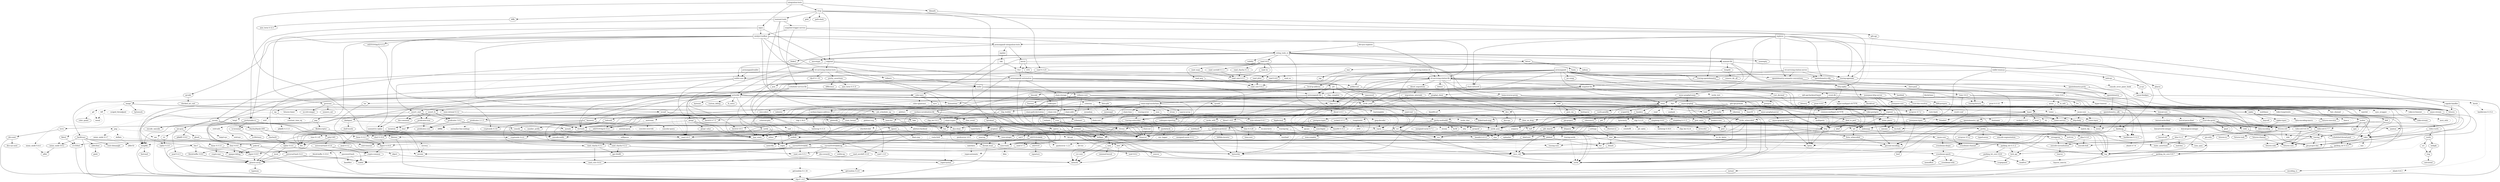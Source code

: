 digraph {
    0 [ label = "catalyst-toolbox" shape = box]
    1 [ label = "chain-addr" shape = box]
    2 [ label = "chain-core" shape = box]
    3 [ label = "chain-ser" shape = box]
    4 [ label = "chain-crypto" shape = box]
    5 [ label = "typed-bytes" shape = box]
    6 [ label = "chain-impl-mockchain" shape = box]
    7 [ label = "cardano-legacy-address" shape = box]
    8 [ label = "chain-time" shape = box]
    9 [ label = "chain-vote" shape = box]
    10 [ label = "imhamt" shape = box]
    11 [ label = "sparse-array" shape = box]
    12 [ label = "chain-storage" shape = box]
    13 [ label = "jcli" shape = box]
    14 [ label = "jormungandr-lib" shape = box]
    15 [ label = "jormungandr-automation" shape = box]
    16 [ label = "jortestkit" shape = box]
    17 [ label = "jormungandr-integration-tests" shape = box]
    18 [ label = "hersir" shape = box]
    19 [ label = "thor" shape = box]
    20 [ label = "loki" shape = box]
    21 [ label = "mjolnir" shape = box]
    22 [ label = "snapshot-lib" shape = box]
    23 [ label = "symmetric-cipher" shape = box]
    24 [ label = "vit-servicing-station-lib" shape = box]
    25 [ label = "event-db" shape = box]
    26 [ label = "vit-servicing-station-tests" shape = box]
    27 [ label = "wallet" shape = box]
    28 [ label = "chain-path-derivation" shape = box]
    29 [ label = "hdkeygen" shape = box]
    30 [ label = "chain-network" shape = box]
    31 [ label = "jormungandrwallet" shape = box]
    32 [ label = "wallet-core" shape = box]
    33 [ label = "wallet-wasm-js" shape = box]
    34 [ label = "jormungandr" shape = box]
    35 [ label = "explorer" shape = box]
    36 [ label = "settings" shape = box]
    37 [ label = "blockchain" shape = box]
    38 [ label = "vit-servicing-station-cli" shape = box]
    39 [ label = "vit-servicing-station-server" shape = box]
    40 [ label = "iapyx" shape = box]
    41 [ label = "valgrind" shape = box]
    42 [ label = "vitup" shape = box]
    43 [ label = "mainnet-lib" shape = box]
    44 [ label = "mainnet-tools" shape = box]
    45 [ label = "scheduler-service-lib" shape = box]
    46 [ label = "signals-handler" shape = box]
    47 [ label = "snapshot-trigger-service" shape = box]
    48 [ label = "voting_tools_rs" shape = box]
    49 [ label = "integration-tests" shape = box]
    50 [ label = "db-sync-explorer" shape = box]
    51 [ label = "assert_fs" ]
    52 [ label = "bech32 0.8.1" ]
    53 [ label = "clap 4.2.1" ]
    54 [ label = "color-eyre" ]
    55 [ label = "csv" ]
    56 [ label = "fraction" ]
    57 [ label = "futures" ]
    58 [ label = "gag" ]
    59 [ label = "governor" ]
    60 [ label = "graphql_client" ]
    61 [ label = "hex" ]
    62 [ label = "image" ]
    63 [ label = "itertools" ]
    64 [ label = "once_cell" ]
    65 [ label = "qrcode" ]
    66 [ label = "quircs" ]
    67 [ label = "rand 0.8.5" ]
    68 [ label = "rand_chacha 0.3.1" ]
    69 [ label = "rayon" ]
    70 [ label = "regex" ]
    71 [ label = "reqwest" ]
    72 [ label = "rust_decimal" ]
    73 [ label = "serde" ]
    74 [ label = "serde_json" ]
    75 [ label = "serde_yaml" ]
    76 [ label = "sscanf" ]
    77 [ label = "thiserror" ]
    78 [ label = "time 0.3.20" ]
    79 [ label = "tokio" ]
    80 [ label = "tracing" ]
    81 [ label = "tracing-subscriber" ]
    82 [ label = "url" ]
    83 [ label = "cryptoxide 0.4.4" ]
    84 [ label = "proptest" ]
    85 [ label = "quickcheck" ]
    86 [ label = "curve25519-dalek-ng" ]
    87 [ label = "ed25519-bip32 0.4.1" ]
    88 [ label = "ed25519-dalek" ]
    89 [ label = "generic-array" ]
    90 [ label = "rand_core 0.6.4" ]
    91 [ label = "sha2 0.10.6" ]
    92 [ label = "lazy_static" ]
    93 [ label = "strum" ]
    94 [ label = "cbor_event" ]
    95 [ label = "const_format" ]
    96 [ label = "criterion" style = dashed]
    97 [ label = "data-pile" ]
    98 [ label = "sled" ]
    99 [ label = "tempfile" ]
    100 [ label = "base64 0.13.1" ]
    101 [ label = "bincode" ]
    102 [ label = "bytes" ]
    103 [ label = "clap_complete" ]
    104 [ label = "gtmpl" ]
    105 [ label = "rpassword" ]
    106 [ label = "http" ]
    107 [ label = "humantime" ]
    108 [ label = "parity-multiaddr" ]
    109 [ label = "serde_with" ]
    110 [ label = "assert_cmd" ]
    111 [ label = "bytesize" ]
    112 [ label = "custom_debug" ]
    113 [ label = "flate2" ]
    114 [ label = "fs_extra" ]
    115 [ label = "json" ]
    116 [ label = "keynesis" ]
    117 [ label = "log" ]
    118 [ label = "netstat2" ]
    119 [ label = "os_info" ]
    120 [ label = "poldercast" ]
    121 [ label = "predicates 2.1.5" ]
    122 [ label = "prost 0.9.0" ]
    123 [ label = "semver" ]
    124 [ label = "sysinfo" ]
    125 [ label = "tar" ]
    126 [ label = "tokio-stream" ]
    127 [ label = "tonic 0.6.2" ]
    128 [ label = "warp" ]
    129 [ label = "zip" ]
    130 [ label = "console" ]
    131 [ label = "dialoguer" ]
    132 [ label = "indicatif" ]
    133 [ label = "sha-1" ]
    134 [ label = "sha2 0.9.9" ]
    135 [ label = "bech32 0.7.3" ]
    136 [ label = "yaml-rust" ]
    137 [ label = "ctrlc" ]
    138 [ label = "slave-pool" ]
    139 [ label = "cocoon" ]
    140 [ label = "dirs" ]
    141 [ label = "serde_test" style = dashed]
    142 [ label = "zeroize" ]
    143 [ label = "diesel 1.4.8" ]
    144 [ label = "diesel_migrations" ]
    145 [ label = "dotenv" ]
    146 [ label = "http-zipkin" ]
    147 [ label = "notify" ]
    148 [ label = "r2d2" ]
    149 [ label = "simplelog 0.8.0" ]
    150 [ label = "tracing-futures" ]
    151 [ label = "bb8" ]
    152 [ label = "bb8-postgres" ]
    153 [ label = "dotenvy" ]
    154 [ label = "tokio-postgres" ]
    155 [ label = "cfg-if 0.1.10" ]
    156 [ label = "chrono" ]
    157 [ label = "dyn-clone" ]
    158 [ label = "fake" ]
    159 [ label = "hyper" ]
    160 [ label = "postgres" ]
    161 [ label = "pretty_assertions" ]
    162 [ label = "rand 0.7.3" ]
    163 [ label = "rand_core 0.5.1" ]
    164 [ label = "refinery" ]
    165 [ label = "hashlink" ]
    166 [ label = "http-body" ]
    167 [ label = "pin-project" ]
    168 [ label = "clear_on_drop" ]
    169 [ label = "console_error_panic_hook" style = dashed]
    170 [ label = "getrandom 0.2.8" ]
    171 [ label = "js-sys" ]
    172 [ label = "wasm-bindgen" ]
    173 [ label = "web-sys" ]
    174 [ label = "arc-swap" ]
    175 [ label = "jsonrpsee-core" ]
    176 [ label = "jsonrpsee-http-server" ]
    177 [ label = "linked-hash-map" ]
    178 [ label = "local-ip-address" ]
    179 [ label = "lru" ]
    180 [ label = "opentelemetry" ]
    181 [ label = "opentelemetry-otlp" ]
    182 [ label = "opentelemetry-semantic-conventions" ]
    183 [ label = "tokio-util 0.6.10" ]
    184 [ label = "tracing-appender" ]
    185 [ label = "tracing-opentelemetry" ]
    186 [ label = "trust-dns-resolver" ]
    187 [ label = "anyhow" ]
    188 [ label = "async-graphql" ]
    189 [ label = "async-graphql-warp" ]
    190 [ label = "futures-channel" ]
    191 [ label = "futures-util" ]
    192 [ label = "ed25519-bip32 0.3.2" ]
    193 [ label = "prettytable-rs" ]
    194 [ label = "warp-reverse-proxy" ]
    195 [ label = "diffy" ]
    196 [ label = "glob" ]
    197 [ label = "ipfs-api" ]
    198 [ label = "path-slash" ]
    199 [ label = "rustls" ]
    200 [ label = "rustls-pemfile" ]
    201 [ label = "tempdir" ]
    202 [ label = "tokio-rustls" ]
    203 [ label = "uuid 0.8.2" ]
    204 [ label = "walkdir" ]
    205 [ label = "blockfrost" ]
    206 [ label = "cardano-serialization-lib" ]
    207 [ label = "pharos" ]
    208 [ label = "job_scheduler_ng" ]
    209 [ label = "num-traits" ]
    210 [ label = "uuid 1.3.0" ]
    211 [ label = "bigdecimal" ]
    212 [ label = "bitvec" ]
    213 [ label = "blake2" ]
    214 [ label = "bytekind" ]
    215 [ label = "cddl" ]
    216 [ label = "ciborium" ]
    217 [ label = "dashmap" ]
    218 [ label = "diesel 2.0.3" ]
    219 [ label = "microtype" ]
    220 [ label = "nonempty" ]
    221 [ label = "rand 0.6.5" ]
    222 [ label = "rand_core 0.4.2" ]
    223 [ label = "scheduled-thread-pool" ]
    224 [ label = "validity" ]
    225 [ label = "base64 0.21.0" ]
    226 [ label = "cfg-if 1.0.0" ]
    227 [ label = "libmath" ]
    228 [ label = "rand_chacha 0.2.2" ]
    229 [ label = "anstyle" ]
    230 [ label = "doc-comment" ]
    231 [ label = "globwalk" ]
    232 [ label = "predicates 3.0.2" ]
    233 [ label = "predicates-core" ]
    234 [ label = "predicates-tree" ]
    235 [ label = "clap_builder" ]
    236 [ label = "backtrace" ]
    237 [ label = "color-spantrace" style = dashed]
    238 [ label = "eyre" ]
    239 [ label = "indenter" ]
    240 [ label = "owo-colors" ]
    241 [ label = "tracing-error" style = dashed]
    242 [ label = "csv-core" ]
    243 [ label = "itoa" ]
    244 [ label = "ryu" ]
    245 [ label = "num" ]
    246 [ label = "futures-core" ]
    247 [ label = "futures-executor" ]
    248 [ label = "futures-io" ]
    249 [ label = "futures-sink" ]
    250 [ label = "futures-task" ]
    251 [ label = "filedescriptor" ]
    252 [ label = "futures-timer" style = dashed]
    253 [ label = "no-std-compat" ]
    254 [ label = "nonzero_ext" ]
    255 [ label = "parking_lot 0.12.1" ]
    256 [ label = "smallvec" ]
    257 [ label = "bytemuck" ]
    258 [ label = "byteorder" ]
    259 [ label = "color_quant" ]
    260 [ label = "gif" style = dashed]
    261 [ label = "jpeg-decoder" style = dashed]
    262 [ label = "num-iter" ]
    263 [ label = "num-rational 0.3.2" ]
    264 [ label = "png" style = dashed]
    265 [ label = "scoped_threadpool" style = dashed]
    266 [ label = "tiff" style = dashed]
    267 [ label = "either" ]
    268 [ label = "checked_int_cast" ]
    269 [ label = "ppv-lite86" ]
    270 [ label = "rayon-core" ]
    271 [ label = "aho-corasick" ]
    272 [ label = "memchr" ]
    273 [ label = "regex-syntax" ]
    274 [ label = "mime_guess" ]
    275 [ label = "serde_urlencoded" ]
    276 [ label = "tower-service" ]
    277 [ label = "arrayvec 0.7.2" ]
    278 [ label = "borsh" style = dashed]
    279 [ label = "bytecheck" style = dashed]
    280 [ label = "rkyv" style = dashed]
    281 [ label = "indexmap" ]
    282 [ label = "time-core" ]
    283 [ label = "mio" style = dashed]
    284 [ label = "num_cpus" ]
    285 [ label = "pin-project-lite" ]
    286 [ label = "tracing-core" ]
    287 [ label = "matchers" style = dashed]
    288 [ label = "nu-ansi-term" style = dashed]
    289 [ label = "sharded-slab" style = dashed]
    290 [ label = "thread_local" ]
    291 [ label = "tracing-log" style = dashed]
    292 [ label = "tracing-serde" style = dashed]
    293 [ label = "form_urlencoded" ]
    294 [ label = "idna 0.3.0" ]
    295 [ label = "percent-encoding" ]
    296 [ label = "bit-set" style = dashed]
    297 [ label = "bitflags" ]
    298 [ label = "quick-error 2.0.1" style = dashed]
    299 [ label = "rand_xorshift 0.3.0" ]
    300 [ label = "rusty-fork" style = dashed]
    301 [ label = "unarray" ]
    302 [ label = "env_logger" style = dashed]
    303 [ label = "digest 0.9.0" ]
    304 [ label = "subtle-ng" ]
    305 [ label = "curve25519-dalek" ]
    306 [ label = "ed25519" ]
    307 [ label = "typenum" ]
    308 [ label = "digest 0.10.6" ]
    309 [ label = "atty" style = dashed]
    310 [ label = "cast" style = dashed]
    311 [ label = "clap 2.34.0" style = dashed]
    312 [ label = "criterion-plot" style = dashed]
    313 [ label = "oorandom" style = dashed]
    314 [ label = "plotters" style = dashed]
    315 [ label = "serde_cbor" style = dashed]
    316 [ label = "tinytemplate" style = dashed]
    317 [ label = "memmap2" ]
    318 [ label = "crc32fast" ]
    319 [ label = "crossbeam-epoch" ]
    320 [ label = "crossbeam-utils" ]
    321 [ label = "fxhash" ]
    322 [ label = "libc" ]
    323 [ label = "parking_lot 0.11.2" ]
    324 [ label = "fastrand" ]
    325 [ label = "gtmpl_value" ]
    326 [ label = "fnv" ]
    327 [ label = "arrayref" ]
    328 [ label = "bs58" ]
    329 [ label = "data-encoding" ]
    330 [ label = "multihash" ]
    331 [ label = "static_assertions" ]
    332 [ label = "unsigned-varint 0.7.1" ]
    333 [ label = "bstr" ]
    334 [ label = "wait-timeout" ]
    335 [ label = "miniz_oxide 0.6.2" ]
    336 [ label = "cryptoxide 0.3.6" ]
    337 [ label = "difflib" style = dashed]
    338 [ label = "float-cmp" style = dashed]
    339 [ label = "normalize-line-endings" style = dashed]
    340 [ label = "filetime" ]
    341 [ label = "tokio-util 0.7.7" ]
    342 [ label = "async-stream" ]
    343 [ label = "h2" style = dashed]
    344 [ label = "hyper-timeout" style = dashed]
    345 [ label = "tower" style = dashed]
    346 [ label = "tower-layer" ]
    347 [ label = "headers" ]
    348 [ label = "mime" ]
    349 [ label = "multiparty" style = dashed]
    350 [ label = "scoped-tls" ]
    351 [ label = "tokio-tungstenite" style = dashed]
    352 [ label = "aes" style = dashed]
    353 [ label = "bzip2" style = dashed]
    354 [ label = "constant_time_eq" style = dashed]
    355 [ label = "hmac 0.12.1" ]
    356 [ label = "pbkdf2 0.11.0" style = dashed]
    357 [ label = "sha1" ]
    358 [ label = "zstd" style = dashed]
    359 [ label = "unicode-width" ]
    360 [ label = "shell-words" ]
    361 [ label = "number_prefix" ]
    362 [ label = "block-buffer 0.9.0" ]
    363 [ label = "opaque-debug" ]
    364 [ label = "crossbeam-channel" ]
    365 [ label = "aes-gcm" ]
    366 [ label = "chacha20poly1305" ]
    367 [ label = "hmac 0.11.0" ]
    368 [ label = "pbkdf2 0.9.0" ]
    369 [ label = "dirs-sys" ]
    370 [ label = "pq-sys" style = dashed]
    371 [ label = "migrations_internals" ]
    372 [ label = "zipkin" ]
    373 [ label = "termcolor" ]
    374 [ label = "fallible-iterator" ]
    375 [ label = "phf" ]
    376 [ label = "postgres-protocol" ]
    377 [ label = "postgres-types" ]
    378 [ label = "socket2 0.5.1" ]
    379 [ label = "num-integer" ]
    380 [ label = "time 0.1.45" style = dashed]
    381 [ label = "httparse" ]
    382 [ label = "httpdate" ]
    383 [ label = "socket2 0.4.9" style = dashed]
    384 [ label = "want" ]
    385 [ label = "ansi_term 0.11.0" ]
    386 [ label = "difference" ]
    387 [ label = "getrandom 0.1.16" style = dashed]
    388 [ label = "refinery-core" ]
    389 [ label = "hashbrown 0.12.3" ]
    390 [ label = "beef" ]
    391 [ label = "jsonrpsee-types" ]
    392 [ label = "rustc-hash" style = dashed]
    393 [ label = "globset" ]
    394 [ label = "unicase" ]
    395 [ label = "opentelemetry_api" ]
    396 [ label = "opentelemetry_sdk" ]
    397 [ label = "opentelemetry-proto" ]
    398 [ label = "prost 0.11.8" style = dashed]
    399 [ label = "tonic 0.8.3" style = dashed]
    400 [ label = "slab" style = dashed]
    401 [ label = "lru-cache" ]
    402 [ label = "resolv-conf" style = dashed]
    403 [ label = "trust-dns-proto" ]
    404 [ label = "async-graphql-parser" ]
    405 [ label = "async-graphql-value" ]
    406 [ label = "fast_chemail" style = dashed]
    407 [ label = "multer" ]
    408 [ label = "pin-utils" ]
    409 [ label = "encode_unicode" ]
    410 [ label = "is-terminal" ]
    411 [ label = "term" ]
    412 [ label = "ansi_term 0.12.1" ]
    413 [ label = "ipfs-api-backend-hyper" style = dashed]
    414 [ label = "ring" ]
    415 [ label = "sct" ]
    416 [ label = "webpki" ]
    417 [ label = "rand 0.4.6" ]
    418 [ label = "remove_dir_all" ]
    419 [ label = "same-file" ]
    420 [ label = "toml" ]
    421 [ label = "num-bigint" ]
    422 [ label = "schemars" ]
    423 [ label = "cron" ]
    424 [ label = "libm" style = dashed]
    425 [ label = "funty" ]
    426 [ label = "radium" ]
    427 [ label = "tap" ]
    428 [ label = "wyz" ]
    429 [ label = "abnf_to_pest" ]
    430 [ label = "base16" ]
    431 [ label = "base64-url" style = dashed]
    432 [ label = "clap 3.2.23" style = dashed]
    433 [ label = "codespan-reporting" ]
    434 [ label = "hexf-parse" ]
    435 [ label = "lexical-core" ]
    436 [ label = "pest_meta" ]
    437 [ label = "pest_vm" ]
    438 [ label = "simplelog 0.11.2" ]
    439 [ label = "uriparse" style = dashed]
    440 [ label = "ciborium-io" ]
    441 [ label = "ciborium-ll" ]
    442 [ label = "lock_api" ]
    443 [ label = "parking_lot_core 0.9.7" ]
    444 [ label = "secrecy" style = dashed]
    445 [ label = "rand_chacha 0.1.1" ]
    446 [ label = "rand_hc" ]
    447 [ label = "rand_isaac" ]
    448 [ label = "rand_jitter" ]
    449 [ label = "rand_os" style = dashed]
    450 [ label = "rand_pcg" ]
    451 [ label = "rand_xorshift 0.1.1" ]
    452 [ label = "rand 0.3.23" ]
    453 [ label = "ignore" ]
    454 [ label = "termtree" ]
    455 [ label = "anstream" style = dashed]
    456 [ label = "clap_lex 0.4.1" ]
    457 [ label = "strsim" style = dashed]
    458 [ label = "addr2line" ]
    459 [ label = "object" ]
    460 [ label = "rustc-demangle" ]
    461 [ label = "num-complex" ]
    462 [ label = "num-rational 0.4.1" ]
    463 [ label = "weezl" style = dashed]
    464 [ label = "deflate" style = dashed]
    465 [ label = "miniz_oxide 0.3.7" style = dashed]
    466 [ label = "miniz_oxide 0.4.4" style = dashed]
    467 [ label = "crossbeam-deque" ]
    468 [ label = "hashbrown 0.13.2" style = dashed]
    469 [ label = "ptr_meta" style = dashed]
    470 [ label = "simdutf8" style = dashed]
    471 [ label = "rend" style = dashed]
    472 [ label = "seahash" style = dashed]
    473 [ label = "regex-automata" style = dashed]
    474 [ label = "overload" style = dashed]
    475 [ label = "unicode-bidi" ]
    476 [ label = "unicode-normalization" ]
    477 [ label = "bit-vec" style = dashed]
    478 [ label = "quick-error 1.2.3" style = dashed]
    479 [ label = "subtle" ]
    480 [ label = "signature" ]
    481 [ label = "block-buffer 0.10.4" style = dashed]
    482 [ label = "crypto-common" ]
    483 [ label = "textwrap 0.11.0" style = dashed]
    484 [ label = "plotters-backend" style = dashed]
    485 [ label = "plotters-svg" style = dashed]
    486 [ label = "half" ]
    487 [ label = "memoffset" ]
    488 [ label = "scopeguard" ]
    489 [ label = "instant" ]
    490 [ label = "parking_lot_core 0.8.6" ]
    491 [ label = "unsigned-varint 0.5.1" ]
    492 [ label = "adler" ]
    493 [ label = "tokio-io-timeout" style = dashed]
    494 [ label = "headers-core" ]
    495 [ label = "try-lock" ]
    496 [ label = "tungstenite" style = dashed]
    497 [ label = "cipher 0.3.0" ]
    498 [ label = "bzip2-sys" style = dashed]
    499 [ label = "password-hash" style = dashed]
    500 [ label = "zstd-safe" style = dashed]
    501 [ label = "aead 0.4.3" ]
    502 [ label = "ctr" ]
    503 [ label = "ghash" ]
    504 [ label = "aead 0.5.2" ]
    505 [ label = "chacha20" ]
    506 [ label = "cipher 0.4.4" ]
    507 [ label = "poly1305" ]
    508 [ label = "crypto-mac" ]
    509 [ label = "lazycell" ]
    510 [ label = "zipkin-types" ]
    511 [ label = "phf_shared" ]
    512 [ label = "md-5" ]
    513 [ label = "stringprep" ]
    514 [ label = "siphasher" ]
    515 [ label = "ahash 0.7.6" style = dashed]
    516 [ label = "axum" style = dashed]
    517 [ label = "hostname" style = dashed]
    518 [ label = "idna 0.2.3" ]
    519 [ label = "ipnet" ]
    520 [ label = "tinyvec" ]
    521 [ label = "pest" ]
    522 [ label = "ascii_utils" style = dashed]
    523 [ label = "encoding_rs" ]
    524 [ label = "spin" ]
    525 [ label = "io-lifetimes" ]
    526 [ label = "dirs-next" ]
    527 [ label = "hyper-multipart-rfc7578" style = dashed]
    528 [ label = "ipfs-api-prelude" style = dashed]
    529 [ label = "untrusted" ]
    530 [ label = "nom" ]
    531 [ label = "abnf" ]
    532 [ label = "pretty" ]
    533 [ label = "clap_lex 0.2.4" style = dashed]
    534 [ label = "textwrap 0.16.0" style = dashed]
    535 [ label = "lexical-parse-float" style = dashed]
    536 [ label = "lexical-parse-integer" style = dashed]
    537 [ label = "lexical-util" ]
    538 [ label = "lexical-write-float" style = dashed]
    539 [ label = "lexical-write-integer" style = dashed]
    540 [ label = "rand_core 0.3.1" ]
    541 [ label = "anstyle-parse" style = dashed]
    542 [ label = "concolor-override" style = dashed]
    543 [ label = "concolor-query" style = dashed]
    544 [ label = "utf8parse" style = dashed]
    545 [ label = "gimli" ]
    546 [ label = "adler32" style = dashed]
    547 [ label = "ahash 0.8.3" style = dashed]
    548 [ label = "utf-8" style = dashed]
    549 [ label = "base64ct" style = dashed]
    550 [ label = "zstd-sys" style = dashed]
    551 [ label = "polyval" ]
    552 [ label = "inout" ]
    553 [ label = "universal-hash 0.5.0" ]
    554 [ label = "axum-core" style = dashed]
    555 [ label = "matchit" style = dashed]
    556 [ label = "sync_wrapper" style = dashed]
    557 [ label = "match_cfg" style = dashed]
    558 [ label = "matches" ]
    559 [ label = "tinyvec_macros" style = dashed]
    560 [ label = "ucd-trie" ]
    561 [ label = "dirs-sys-next" ]
    562 [ label = "common-multipart-rfc7578" style = dashed]
    563 [ label = "multibase" style = dashed]
    564 [ label = "minimal-lexical" ]
    565 [ label = "abnf-core" ]
    566 [ label = "arrayvec 0.5.2" ]
    567 [ label = "typed-arena" ]
    568 [ label = "unicode-segmentation" ]
    569 [ label = "os_str_bytes" style = dashed]
    570 [ label = "universal-hash 0.4.1" ]
    571 [ label = "base-x" style = dashed]
    572 [ label = "data-encoding-macro" style = dashed]
    0 -> 54 [ ]
    0 -> 58 [ ]
    0 -> 59 [ ]
    0 -> 17 [ ]
    0 -> 65 [ ]
    0 -> 66 [ ]
    0 -> 76 [ ]
    0 -> 23 [ ]
    0 -> 24 [ ]
    0 -> 27 [ ]
    1 -> 2 [ ]
    1 -> 4 [ ]
    2 -> 3 [ ]
    3 -> 77 [ ]
    4 -> 52 [ ]
    4 -> 86 [ ]
    4 -> 87 [ ]
    4 -> 88 [ ]
    4 -> 61 [ ]
    4 -> 84 [ style = dotted]
    4 -> 85 [ style = dotted]
    4 -> 69 [ ]
    4 -> 91 [ ]
    4 -> 5 [ ]
    6 -> 7 [ ]
    6 -> 1 [ ]
    6 -> 8 [ ]
    6 -> 9 [ ]
    6 -> 10 [ ]
    6 -> 11 [ ]
    6 -> 93 [ ]
    6 -> 80 [ ]
    7 -> 94 [ ]
    7 -> 87 [ ]
    8 -> 2 [ ]
    8 -> 84 [ style = dotted]
    8 -> 85 [ style = dotted]
    9 -> 2 [ ]
    9 -> 4 [ ]
    9 -> 95 [ ]
    10 -> 84 [ style = dotted]
    10 -> 77 [ ]
    12 -> 96 [ style = dotted]
    12 -> 97 [ ]
    12 -> 90 [ style = dotted]
    12 -> 98 [ ]
    12 -> 99 [ style = dotted]
    12 -> 77 [ ]
    13 -> 101 [ ]
    13 -> 103 [ ]
    13 -> 104 [ ]
    13 -> 14 [ ]
    13 -> 71 [ ]
    13 -> 105 [ ]
    13 -> 75 [ ]
    14 -> 6 [ ]
    14 -> 106 [ ]
    14 -> 107 [ ]
    14 -> 108 [ ]
    14 -> 109 [ ]
    15 -> 110 [ ]
    15 -> 12 [ ]
    15 -> 60 [ ]
    15 -> 13 [ ]
    15 -> 16 [ ]
    15 -> 115 [ ]
    15 -> 118 [ ]
    15 -> 120 [ ]
    15 -> 127 [ ]
    15 -> 81 [ ]
    16 -> 51 [ ]
    16 -> 52 [ ]
    16 -> 111 [ ]
    16 -> 55 [ ]
    16 -> 112 [ ]
    16 -> 131 [ ]
    16 -> 114 [ ]
    16 -> 61 [ ]
    16 -> 107 [ ]
    16 -> 132 [ ]
    16 -> 119 [ ]
    16 -> 121 [ ]
    16 -> 71 [ ]
    16 -> 123 [ ]
    16 -> 75 [ ]
    16 -> 133 [ ]
    16 -> 134 [ ]
    16 -> 124 [ ]
    16 -> 125 [ ]
    16 -> 128 [ ]
    16 -> 129 [ ]
    17 -> 135 [ ]
    17 -> 18 [ ]
    17 -> 21 [ ]
    18 -> 137 [ ]
    18 -> 138 [ ]
    18 -> 19 [ ]
    19 -> 139 [ ]
    19 -> 140 [ ]
    19 -> 15 [ ]
    20 -> 19 [ ]
    21 -> 20 [ ]
    22 -> 56 [ ]
    22 -> 60 [ ]
    22 -> 14 [ ]
    22 -> 71 [ ]
    22 -> 72 [ ]
    22 -> 141 [ style = dotted]
    23 -> 83 [ ]
    23 -> 67 [ ]
    23 -> 77 [ ]
    23 -> 142 [ ]
    24 -> 53 [ ]
    24 -> 144 [ ]
    24 -> 145 [ ]
    24 -> 25 [ ]
    24 -> 146 [ ]
    24 -> 63 [ ]
    24 -> 147 [ ]
    24 -> 149 [ ]
    24 -> 22 [ ]
    24 -> 150 [ ]
    24 -> 81 [ ]
    24 -> 128 [ ]
    25 -> 152 [ ]
    25 -> 153 [ ]
    26 -> 110 [ ]
    26 -> 155 [ ]
    26 -> 157 [ ]
    26 -> 158 [ ]
    26 -> 16 [ ]
    26 -> 161 [ ]
    26 -> 164 [ ]
    26 -> 24 [ ]
    27 -> 165 [ ]
    27 -> 29 [ ]
    27 -> 63 [ ]
    27 -> 14 [ ]
    28 -> 77 [ ]
    29 -> 7 [ ]
    29 -> 1 [ ]
    29 -> 28 [ ]
    30 -> 4 [ ]
    30 -> 57 [ ]
    30 -> 77 [ ]
    30 -> 127 [ ]
    31 -> 32 [ ]
    32 -> 135 [ ]
    32 -> 23 [ ]
    32 -> 27 [ ]
    33 -> 168 [ ]
    33 -> 169 [ style = dotted]
    33 -> 32 [ ]
    33 -> 173 [ ]
    34 -> 174 [ ]
    34 -> 30 [ ]
    34 -> 12 [ ]
    34 -> 53 [ ]
    34 -> 146 [ ]
    34 -> 14 [ ]
    34 -> 176 [ ]
    34 -> 178 [ ]
    34 -> 181 [ ]
    34 -> 182 [ ]
    34 -> 120 [ ]
    34 -> 71 [ ]
    34 -> 75 [ ]
    34 -> 184 [ ]
    34 -> 185 [ ]
    34 -> 186 [ ]
    34 -> 128 [ ]
    35 -> 187 [ ]
    35 -> 189 [ ]
    35 -> 30 [ ]
    35 -> 146 [ ]
    35 -> 17 [ ]
    35 -> 181 [ ]
    35 -> 182 [ ]
    35 -> 184 [ ]
    35 -> 185 [ ]
    36 -> 98 [ ]
    36 -> 77 [ ]
    37 -> 6 [ ]
    37 -> 179 [ ]
    38 -> 55 [ ]
    38 -> 24 [ ]
    39 -> 181 [ ]
    39 -> 182 [ ]
    39 -> 184 [ ]
    39 -> 185 [ ]
    39 -> 24 [ ]
    40 -> 0 [ ]
    40 -> 192 [ ]
    40 -> 193 [ ]
    40 -> 41 [ ]
    41 -> 15 [ ]
    41 -> 26 [ ]
    41 -> 32 [ ]
    41 -> 194 [ ]
    42 -> 195 [ ]
    42 -> 196 [ ]
    42 -> 197 [ ]
    42 -> 44 [ ]
    42 -> 198 [ ]
    42 -> 184 [ ]
    42 -> 203 [ ]
    42 -> 41 [ ]
    43 -> 205 [ ]
    43 -> 206 [ ]
    43 -> 207 [ ]
    43 -> 22 [ ]
    43 -> 201 [ ]
    43 -> 19 [ ]
    44 -> 208 [ ]
    44 -> 193 [ ]
    44 -> 47 [ ]
    44 -> 26 [ ]
    45 -> 156 [ ]
    45 -> 53 [ ]
    45 -> 57 [ ]
    45 -> 16 [ ]
    45 -> 210 [ ]
    46 -> 57 [ ]
    46 -> 79 [ ]
    47 -> 0 [ ]
    47 -> 45 [ ]
    47 -> 46 [ ]
    47 -> 48 [ ]
    48 -> 212 [ ]
    48 -> 213 [ ]
    48 -> 214 [ ]
    48 -> 215 [ ]
    48 -> 54 [ ]
    48 -> 217 [ ]
    48 -> 218 [ ]
    48 -> 43 [ ]
    48 -> 219 [ ]
    48 -> 220 [ ]
    48 -> 221 [ ]
    48 -> 224 [ ]
    49 -> 40 [ ]
    49 -> 227 [ ]
    49 -> 228 [ ]
    49 -> 42 [ ]
    50 -> 24 [ ]
    50 -> 48 [ ]
    51 -> 230 [ ]
    51 -> 231 [ ]
    51 -> 232 [ ]
    51 -> 234 [ ]
    51 -> 99 [ ]
    53 -> 235 [ ]
    53 -> 64 [ style = dotted]
    54 -> 236 [ ]
    54 -> 237 [ style = dotted]
    54 -> 238 [ ]
    55 -> 242 [ ]
    55 -> 243 [ ]
    55 -> 244 [ ]
    55 -> 73 [ ]
    56 -> 92 [ style = dotted]
    56 -> 245 [ ]
    57 -> 247 [ style = dotted]
    58 -> 251 [ ]
    58 -> 99 [ ]
    59 -> 57 [ style = dotted]
    59 -> 252 [ style = dotted]
    59 -> 253 [ ]
    59 -> 254 [ ]
    59 -> 255 [ ]
    59 -> 67 [ style = dotted]
    60 -> 74 [ ]
    62 -> 257 [ ]
    62 -> 260 [ style = dotted]
    62 -> 262 [ ]
    62 -> 263 [ ]
    62 -> 264 [ style = dotted]
    62 -> 265 [ style = dotted]
    62 -> 266 [ style = dotted]
    63 -> 267 [ ]
    65 -> 268 [ ]
    65 -> 62 [ style = dotted]
    66 -> 209 [ ]
    66 -> 77 [ ]
    67 -> 68 [ style = dotted]
    68 -> 269 [ ]
    68 -> 90 [ ]
    69 -> 267 [ ]
    69 -> 270 [ ]
    70 -> 271 [ style = dotted]
    70 -> 273 [ ]
    71 -> 225 [ ]
    71 -> 191 [ ]
    71 -> 106 [ ]
    71 -> 274 [ style = dotted]
    71 -> 74 [ style = dotted]
    71 -> 275 [ ]
    71 -> 276 [ ]
    71 -> 82 [ ]
    72 -> 277 [ ]
    72 -> 278 [ style = dotted]
    72 -> 209 [ ]
    72 -> 160 [ style = dotted]
    72 -> 280 [ style = dotted]
    74 -> 243 [ ]
    74 -> 244 [ ]
    74 -> 73 [ ]
    75 -> 281 [ ]
    75 -> 244 [ ]
    75 -> 136 [ ]
    76 -> 95 [ ]
    76 -> 92 [ ]
    76 -> 70 [ ]
    78 -> 243 [ style = dotted]
    78 -> 73 [ style = dotted]
    78 -> 282 [ ]
    79 -> 102 [ style = dotted]
    79 -> 283 [ style = dotted]
    79 -> 284 [ style = dotted]
    79 -> 255 [ style = dotted]
    79 -> 285 [ ]
    80 -> 117 [ style = dotted]
    80 -> 285 [ ]
    80 -> 286 [ ]
    81 -> 287 [ style = dotted]
    81 -> 288 [ style = dotted]
    81 -> 70 [ style = dotted]
    81 -> 74 [ style = dotted]
    81 -> 289 [ style = dotted]
    81 -> 256 [ style = dotted]
    81 -> 290 [ style = dotted]
    81 -> 78 [ style = dotted]
    81 -> 80 [ style = dotted]
    81 -> 291 [ style = dotted]
    81 -> 292 [ style = dotted]
    82 -> 293 [ ]
    82 -> 294 [ ]
    82 -> 73 [ style = dotted]
    84 -> 296 [ style = dotted]
    84 -> 297 [ ]
    84 -> 258 [ ]
    84 -> 92 [ style = dotted]
    84 -> 209 [ ]
    84 -> 298 [ style = dotted]
    84 -> 67 [ ]
    84 -> 299 [ ]
    84 -> 273 [ style = dotted]
    84 -> 300 [ style = dotted]
    84 -> 301 [ ]
    85 -> 302 [ style = dotted]
    85 -> 162 [ ]
    86 -> 258 [ ]
    86 -> 303 [ ]
    86 -> 90 [ ]
    86 -> 304 [ ]
    86 -> 142 [ ]
    87 -> 83 [ ]
    88 -> 305 [ ]
    88 -> 306 [ ]
    88 -> 162 [ style = dotted]
    88 -> 73 [ style = dotted]
    88 -> 134 [ ]
    89 -> 307 [ ]
    90 -> 170 [ style = dotted]
    91 -> 308 [ ]
    96 -> 309 [ style = dashed]
    96 -> 311 [ style = dashed]
    96 -> 312 [ style = dashed]
    96 -> 55 [ style = dashed]
    96 -> 57 [ style = dotted]
    96 -> 92 [ style = dashed]
    96 -> 313 [ style = dashed]
    96 -> 314 [ style = dashed]
    96 -> 69 [ style = dashed]
    96 -> 70 [ style = dashed]
    96 -> 315 [ style = dashed]
    96 -> 316 [ style = dashed]
    96 -> 79 [ style = dotted]
    96 -> 204 [ style = dashed]
    97 -> 317 [ ]
    98 -> 318 [ ]
    98 -> 319 [ ]
    98 -> 321 [ ]
    98 -> 322 [ ]
    98 -> 117 [ ]
    98 -> 323 [ ]
    99 -> 226 [ ]
    99 -> 324 [ ]
    101 -> 73 [ ]
    102 -> 73 [ style = dotted]
    103 -> 53 [ ]
    104 -> 325 [ ]
    104 -> 63 [ ]
    104 -> 92 [ ]
    104 -> 295 [ ]
    105 -> 74 [ ]
    106 -> 102 [ ]
    106 -> 326 [ ]
    106 -> 243 [ ]
    108 -> 327 [ ]
    108 -> 328 [ ]
    108 -> 258 [ ]
    108 -> 329 [ ]
    108 -> 330 [ ]
    108 -> 331 [ ]
    108 -> 332 [ ]
    108 -> 82 [ style = dotted]
    109 -> 100 [ style = dotted]
    109 -> 156 [ style = dotted]
    109 -> 61 [ style = dotted]
    109 -> 281 [ style = dotted]
    109 -> 74 [ style = dotted]
    109 -> 78 [ style = dotted]
    110 -> 333 [ ]
    110 -> 230 [ ]
    110 -> 232 [ ]
    110 -> 234 [ ]
    110 -> 334 [ ]
    113 -> 318 [ ]
    113 -> 335 [ style = dotted]
    116 -> 336 [ ]
    116 -> 61 [ ]
    116 -> 68 [ ]
    116 -> 77 [ ]
    117 -> 226 [ ]
    117 -> 73 [ style = dotted]
    118 -> 297 [ ]
    118 -> 322 [ ]
    118 -> 77 [ ]
    119 -> 117 [ ]
    120 -> 116 [ ]
    120 -> 179 [ ]
    121 -> 337 [ style = dotted]
    121 -> 338 [ style = dotted]
    121 -> 63 [ ]
    121 -> 339 [ style = dotted]
    121 -> 233 [ ]
    121 -> 70 [ style = dotted]
    122 -> 102 [ ]
    123 -> 73 [ style = dotted]
    124 -> 69 [ style = dotted]
    125 -> 340 [ ]
    126 -> 341 [ style = dotted]
    127 -> 342 [ ]
    127 -> 100 [ ]
    127 -> 344 [ style = dotted]
    127 -> 295 [ ]
    127 -> 122 [ style = dotted]
    127 -> 126 [ ]
    127 -> 183 [ ]
    127 -> 345 [ style = dotted]
    127 -> 150 [ style = dotted]
    128 -> 347 [ ]
    128 -> 159 [ ]
    128 -> 274 [ ]
    128 -> 349 [ style = dotted]
    128 -> 167 [ ]
    128 -> 200 [ ]
    128 -> 350 [ ]
    128 -> 74 [ ]
    128 -> 275 [ ]
    128 -> 202 [ style = dotted]
    128 -> 126 [ ]
    128 -> 351 [ style = dotted]
    129 -> 352 [ style = dotted]
    129 -> 258 [ ]
    129 -> 353 [ style = dotted]
    129 -> 354 [ style = dotted]
    129 -> 113 [ style = dotted]
    129 -> 356 [ style = dotted]
    129 -> 357 [ style = dotted]
    129 -> 78 [ style = dotted]
    129 -> 358 [ style = dotted]
    130 -> 92 [ ]
    130 -> 322 [ ]
    130 -> 359 [ style = dotted]
    131 -> 130 [ ]
    131 -> 360 [ ]
    131 -> 99 [ style = dotted]
    131 -> 142 [ style = dotted]
    132 -> 130 [ ]
    132 -> 361 [ ]
    132 -> 70 [ ]
    133 -> 362 [ ]
    133 -> 226 [ ]
    133 -> 303 [ ]
    133 -> 363 [ ]
    134 -> 362 [ ]
    134 -> 226 [ ]
    134 -> 303 [ ]
    134 -> 363 [ ]
    136 -> 177 [ ]
    138 -> 364 [ ]
    139 -> 365 [ ]
    139 -> 366 [ ]
    139 -> 368 [ ]
    139 -> 67 [ ]
    140 -> 369 [ ]
    141 -> 73 [ style = dashed]
    143 -> 297 [ style = dotted]
    143 -> 258 [ ]
    143 -> 156 [ style = dotted]
    143 -> 370 [ style = dotted]
    143 -> 148 [ style = dotted]
    143 -> 74 [ style = dotted]
    144 -> 371 [ ]
    146 -> 106 [ ]
    146 -> 372 [ ]
    147 -> 297 [ ]
    147 -> 364 [ style = dotted]
    147 -> 340 [ ]
    147 -> 322 [ ]
    147 -> 204 [ ]
    148 -> 117 [ ]
    148 -> 223 [ ]
    149 -> 156 [ ]
    149 -> 117 [ ]
    149 -> 373 [ style = dotted]
    150 -> 167 [ style = dotted]
    150 -> 80 [ ]
    151 -> 191 [ ]
    151 -> 79 [ ]
    152 -> 151 [ ]
    152 -> 154 [ ]
    154 -> 191 [ ]
    154 -> 295 [ ]
    154 -> 375 [ ]
    154 -> 377 [ ]
    154 -> 378 [ ]
    154 -> 341 [ ]
    156 -> 379 [ ]
    156 -> 73 [ style = dotted]
    156 -> 380 [ style = dotted]
    158 -> 156 [ style = dotted]
    158 -> 106 [ style = dotted]
    158 -> 67 [ ]
    159 -> 343 [ style = dotted]
    159 -> 166 [ ]
    159 -> 381 [ ]
    159 -> 382 [ ]
    159 -> 383 [ style = dotted]
    159 -> 276 [ ]
    159 -> 384 [ ]
    160 -> 154 [ ]
    161 -> 385 [ ]
    161 -> 386 [ ]
    162 -> 163 [ ]
    163 -> 387 [ style = dotted]
    164 -> 388 [ ]
    165 -> 389 [ ]
    166 -> 106 [ ]
    166 -> 285 [ ]
    169 -> 172 [ style = dashed]
    170 -> 226 [ ]
    171 -> 172 [ ]
    172 -> 226 [ ]
    173 -> 171 [ ]
    175 -> 277 [ style = dotted]
    175 -> 159 [ style = dotted]
    175 -> 391 [ ]
    175 -> 67 [ style = dotted]
    175 -> 392 [ style = dotted]
    176 -> 393 [ ]
    176 -> 175 [ ]
    176 -> 92 [ ]
    176 -> 394 [ ]
    178 -> 77 [ ]
    179 -> 389 [ style = dotted]
    180 -> 396 [ ]
    181 -> 397 [ ]
    182 -> 180 [ ]
    183 -> 246 [ ]
    183 -> 249 [ ]
    183 -> 400 [ style = dotted]
    183 -> 79 [ ]
    184 -> 364 [ ]
    184 -> 81 [ ]
    185 -> 180 [ ]
    185 -> 81 [ ]
    186 -> 401 [ ]
    186 -> 402 [ style = dotted]
    186 -> 403 [ ]
    188 -> 404 [ ]
    188 -> 342 [ ]
    188 -> 100 [ ]
    188 -> 406 [ style = dotted]
    188 -> 407 [ ]
    188 -> 209 [ ]
    188 -> 64 [ ]
    188 -> 70 [ ]
    188 -> 275 [ ]
    188 -> 331 [ ]
    188 -> 99 [ ]
    189 -> 188 [ ]
    189 -> 128 [ ]
    190 -> 246 [ ]
    190 -> 249 [ style = dotted]
    191 -> 190 [ style = dotted]
    191 -> 248 [ style = dotted]
    191 -> 250 [ ]
    191 -> 272 [ style = dotted]
    191 -> 285 [ ]
    191 -> 408 [ ]
    191 -> 400 [ style = dotted]
    192 -> 336 [ ]
    193 -> 55 [ style = dotted]
    193 -> 409 [ ]
    193 -> 410 [ ]
    193 -> 92 [ ]
    193 -> 411 [ ]
    193 -> 359 [ ]
    194 -> 92 [ ]
    194 -> 71 [ ]
    194 -> 128 [ ]
    195 -> 412 [ ]
    197 -> 413 [ style = dotted]
    199 -> 117 [ style = dotted]
    199 -> 415 [ ]
    199 -> 416 [ ]
    200 -> 225 [ ]
    201 -> 417 [ ]
    201 -> 418 [ ]
    202 -> 199 [ ]
    202 -> 79 [ ]
    203 -> 170 [ style = dotted]
    203 -> 73 [ style = dotted]
    204 -> 419 [ ]
    205 -> 57 [ ]
    205 -> 71 [ ]
    205 -> 420 [ ]
    206 -> 135 [ ]
    206 -> 94 [ ]
    206 -> 168 [ ]
    206 -> 87 [ ]
    206 -> 61 [ ]
    206 -> 63 [ ]
    206 -> 177 [ ]
    206 -> 421 [ ]
    206 -> 67 [ ]
    206 -> 422 [ ]
    206 -> 134 [ ]
    207 -> 57 [ ]
    208 -> 423 [ ]
    208 -> 210 [ ]
    209 -> 424 [ style = dotted]
    210 -> 170 [ style = dotted]
    210 -> 73 [ style = dotted]
    211 -> 421 [ ]
    212 -> 425 [ ]
    212 -> 426 [ ]
    212 -> 428 [ ]
    213 -> 308 [ ]
    214 -> 61 [ style = dotted]
    214 -> 73 [ ]
    214 -> 301 [ ]
    215 -> 429 [ ]
    215 -> 430 [ ]
    215 -> 431 [ style = dotted]
    215 -> 216 [ style = dotted]
    215 -> 432 [ style = dotted]
    215 -> 433 [ ]
    215 -> 434 [ ]
    215 -> 435 [ ]
    215 -> 437 [ ]
    215 -> 70 [ ]
    215 -> 74 [ style = dotted]
    215 -> 438 [ ]
    215 -> 439 [ style = dotted]
    216 -> 441 [ ]
    216 -> 73 [ ]
    217 -> 389 [ ]
    217 -> 442 [ ]
    217 -> 64 [ ]
    217 -> 443 [ ]
    218 -> 211 [ style = dotted]
    218 -> 297 [ style = dotted]
    218 -> 258 [ style = dotted]
    218 -> 370 [ style = dotted]
    218 -> 148 [ style = dotted]
    218 -> 74 [ style = dotted]
    219 -> 444 [ style = dotted]
    220 -> 73 [ style = dotted]
    221 -> 445 [ ]
    221 -> 446 [ ]
    221 -> 447 [ ]
    221 -> 448 [ ]
    221 -> 449 [ style = dotted]
    221 -> 450 [ ]
    221 -> 451 [ ]
    223 -> 255 [ ]
    227 -> 452 [ ]
    228 -> 269 [ ]
    228 -> 163 [ ]
    231 -> 297 [ ]
    231 -> 453 [ ]
    232 -> 229 [ ]
    232 -> 337 [ style = dotted]
    232 -> 63 [ ]
    232 -> 233 [ ]
    234 -> 233 [ ]
    234 -> 454 [ ]
    235 -> 455 [ style = dotted]
    235 -> 297 [ ]
    235 -> 456 [ ]
    235 -> 457 [ style = dotted]
    236 -> 458 [ ]
    236 -> 226 [ ]
    236 -> 322 [ ]
    236 -> 335 [ ]
    236 -> 459 [ ]
    236 -> 460 [ ]
    237 -> 240 [ style = dashed]
    237 -> 241 [ style = dashed]
    238 -> 239 [ ]
    238 -> 64 [ ]
    241 -> 81 [ style = dashed]
    242 -> 272 [ ]
    245 -> 461 [ ]
    245 -> 262 [ ]
    245 -> 462 [ ]
    247 -> 191 [ ]
    251 -> 322 [ ]
    251 -> 77 [ ]
    255 -> 442 [ ]
    255 -> 443 [ ]
    260 -> 259 [ style = dashed]
    260 -> 463 [ style = dashed]
    261 -> 69 [ style = dotted]
    262 -> 379 [ ]
    263 -> 379 [ ]
    264 -> 297 [ style = dashed]
    264 -> 318 [ style = dashed]
    264 -> 464 [ style = dotted]
    264 -> 465 [ style = dashed]
    266 -> 261 [ style = dashed]
    266 -> 466 [ style = dashed]
    266 -> 463 [ style = dashed]
    270 -> 364 [ ]
    270 -> 467 [ ]
    270 -> 284 [ ]
    271 -> 272 [ ]
    274 -> 348 [ ]
    274 -> 394 [ ]
    275 -> 293 [ ]
    275 -> 243 [ ]
    275 -> 244 [ ]
    275 -> 73 [ ]
    278 -> 468 [ style = dashed]
    279 -> 469 [ style = dashed]
    279 -> 470 [ style = dotted]
    280 -> 389 [ style = dotted]
    280 -> 471 [ style = dotted]
    280 -> 472 [ style = dashed]
    281 -> 389 [ ]
    281 -> 73 [ style = dotted]
    283 -> 117 [ style = dashed]
    286 -> 64 [ style = dotted]
    287 -> 473 [ style = dashed]
    288 -> 474 [ style = dashed]
    289 -> 92 [ style = dashed]
    290 -> 226 [ ]
    290 -> 64 [ ]
    291 -> 92 [ style = dashed]
    291 -> 117 [ style = dashed]
    291 -> 286 [ style = dashed]
    292 -> 73 [ style = dashed]
    292 -> 286 [ style = dashed]
    293 -> 295 [ ]
    294 -> 475 [ ]
    294 -> 476 [ ]
    296 -> 477 [ style = dashed]
    299 -> 90 [ ]
    300 -> 326 [ style = dashed]
    300 -> 478 [ style = dashed]
    300 -> 99 [ style = dashed]
    300 -> 334 [ style = dotted]
    302 -> 117 [ style = dashed]
    302 -> 70 [ style = dotted]
    303 -> 89 [ ]
    305 -> 258 [ ]
    305 -> 303 [ ]
    305 -> 163 [ ]
    305 -> 479 [ ]
    305 -> 142 [ ]
    306 -> 480 [ ]
    308 -> 481 [ style = dotted]
    308 -> 482 [ ]
    308 -> 479 [ style = dotted]
    311 -> 297 [ style = dashed]
    311 -> 483 [ style = dashed]
    312 -> 310 [ style = dashed]
    312 -> 63 [ style = dashed]
    314 -> 209 [ style = dashed]
    314 -> 485 [ style = dotted]
    315 -> 486 [ style = dashed]
    315 -> 73 [ style = dashed]
    316 -> 74 [ style = dashed]
    318 -> 226 [ ]
    319 -> 320 [ ]
    319 -> 487 [ ]
    319 -> 488 [ ]
    320 -> 226 [ ]
    321 -> 258 [ ]
    323 -> 442 [ ]
    323 -> 490 [ ]
    330 -> 89 [ ]
    330 -> 491 [ ]
    333 -> 272 [ ]
    333 -> 64 [ style = dotted]
    333 -> 473 [ style = dotted]
    333 -> 73 [ style = dotted]
    335 -> 492 [ ]
    338 -> 209 [ style = dotted]
    340 -> 226 [ ]
    341 -> 246 [ ]
    341 -> 249 [ ]
    341 -> 79 [ ]
    341 -> 80 [ style = dotted]
    342 -> 246 [ ]
    342 -> 285 [ ]
    343 -> 191 [ style = dashed]
    343 -> 106 [ style = dashed]
    343 -> 281 [ style = dashed]
    343 -> 341 [ style = dashed]
    344 -> 159 [ style = dashed]
    344 -> 493 [ style = dashed]
    345 -> 191 [ style = dotted]
    345 -> 281 [ style = dotted]
    345 -> 167 [ style = dotted]
    345 -> 67 [ style = dotted]
    345 -> 341 [ style = dotted]
    345 -> 346 [ style = dashed]
    345 -> 276 [ style = dashed]
    347 -> 100 [ ]
    347 -> 297 [ ]
    347 -> 494 [ ]
    347 -> 382 [ ]
    347 -> 348 [ ]
    347 -> 357 [ ]
    349 -> 102 [ style = dashed]
    349 -> 246 [ style = dotted]
    349 -> 381 [ style = dotted]
    349 -> 272 [ style = dotted]
    349 -> 285 [ style = dotted]
    349 -> 495 [ style = dotted]
    351 -> 191 [ style = dashed]
    351 -> 79 [ style = dashed]
    351 -> 496 [ style = dashed]
    352 -> 226 [ style = dashed]
    352 -> 497 [ style = dashed]
    352 -> 363 [ style = dashed]
    353 -> 498 [ style = dashed]
    355 -> 308 [ ]
    356 -> 355 [ style = dotted]
    356 -> 499 [ style = dotted]
    356 -> 91 [ style = dotted]
    357 -> 308 [ ]
    358 -> 500 [ style = dashed]
    362 -> 89 [ ]
    364 -> 320 [ style = dotted]
    365 -> 501 [ ]
    365 -> 352 [ style = dotted]
    365 -> 502 [ ]
    365 -> 503 [ ]
    366 -> 504 [ ]
    366 -> 505 [ ]
    366 -> 507 [ ]
    367 -> 508 [ ]
    367 -> 303 [ ]
    368 -> 367 [ style = dotted]
    368 -> 134 [ style = dotted]
    371 -> 143 [ ]
    372 -> 509 [ ]
    372 -> 117 [ ]
    372 -> 285 [ ]
    372 -> 67 [ ]
    372 -> 510 [ ]
    375 -> 511 [ ]
    376 -> 225 [ ]
    376 -> 258 [ ]
    376 -> 102 [ ]
    376 -> 374 [ ]
    376 -> 355 [ ]
    376 -> 512 [ ]
    376 -> 272 [ ]
    376 -> 67 [ ]
    376 -> 91 [ ]
    376 -> 513 [ ]
    377 -> 376 [ ]
    377 -> 74 [ style = dotted]
    379 -> 209 [ ]
    380 -> 322 [ style = dashed]
    384 -> 117 [ ]
    384 -> 495 [ ]
    387 -> 226 [ style = dashed]
    388 -> 92 [ ]
    388 -> 160 [ style = dotted]
    388 -> 70 [ ]
    388 -> 77 [ ]
    388 -> 78 [ ]
    388 -> 420 [ ]
    388 -> 82 [ ]
    388 -> 204 [ ]
    389 -> 515 [ style = dotted]
    390 -> 73 [ style = dotted]
    391 -> 187 [ ]
    391 -> 390 [ ]
    391 -> 74 [ ]
    391 -> 77 [ ]
    391 -> 80 [ ]
    393 -> 333 [ ]
    393 -> 326 [ ]
    393 -> 117 [ style = dotted]
    393 -> 70 [ ]
    395 -> 326 [ style = dotted]
    395 -> 191 [ ]
    395 -> 281 [ ]
    395 -> 64 [ ]
    395 -> 77 [ ]
    396 -> 364 [ style = dotted]
    396 -> 217 [ style = dotted]
    396 -> 247 [ ]
    396 -> 395 [ ]
    396 -> 295 [ style = dotted]
    396 -> 67 [ style = dotted]
    396 -> 126 [ style = dotted]
    397 -> 57 [ ]
    397 -> 180 [ ]
    397 -> 399 [ style = dotted]
    398 -> 102 [ style = dashed]
    399 -> 342 [ style = dashed]
    399 -> 516 [ style = dotted]
    399 -> 100 [ style = dashed]
    399 -> 344 [ style = dotted]
    399 -> 398 [ style = dotted]
    399 -> 126 [ style = dashed]
    399 -> 150 [ style = dotted]
    401 -> 177 [ ]
    402 -> 517 [ style = dotted]
    402 -> 478 [ style = dashed]
    403 -> 329 [ ]
    403 -> 191 [ ]
    403 -> 518 [ ]
    403 -> 519 [ ]
    403 -> 92 [ ]
    403 -> 67 [ ]
    403 -> 77 [ ]
    403 -> 79 [ style = dotted]
    403 -> 80 [ ]
    403 -> 82 [ ]
    404 -> 405 [ ]
    404 -> 521 [ ]
    405 -> 102 [ ]
    405 -> 281 [ ]
    405 -> 74 [ ]
    406 -> 522 [ style = dashed]
    407 -> 523 [ ]
    407 -> 191 [ ]
    407 -> 106 [ ]
    407 -> 381 [ ]
    407 -> 117 [ ]
    407 -> 348 [ ]
    407 -> 524 [ ]
    410 -> 525 [ ]
    411 -> 526 [ ]
    413 -> 527 [ style = dashed]
    413 -> 528 [ style = dashed]
    414 -> 529 [ ]
    415 -> 414 [ ]
    416 -> 414 [ ]
    420 -> 73 [ ]
    421 -> 379 [ ]
    421 -> 73 [ style = dotted]
    422 -> 157 [ ]
    422 -> 74 [ ]
    423 -> 156 [ ]
    423 -> 530 [ ]
    423 -> 64 [ ]
    428 -> 427 [ ]
    429 -> 531 [ ]
    429 -> 281 [ ]
    429 -> 63 [ ]
    429 -> 532 [ ]
    431 -> 100 [ style = dashed]
    432 -> 309 [ style = dotted]
    432 -> 297 [ style = dashed]
    432 -> 533 [ style = dashed]
    432 -> 281 [ style = dashed]
    432 -> 64 [ style = dotted]
    432 -> 457 [ style = dotted]
    432 -> 373 [ style = dotted]
    432 -> 534 [ style = dashed]
    433 -> 373 [ ]
    433 -> 359 [ ]
    435 -> 535 [ style = dotted]
    435 -> 538 [ style = dotted]
    436 -> 64 [ ]
    436 -> 521 [ ]
    437 -> 436 [ ]
    438 -> 156 [ ]
    438 -> 117 [ ]
    438 -> 373 [ style = dotted]
    439 -> 326 [ style = dashed]
    439 -> 92 [ style = dashed]
    441 -> 440 [ ]
    441 -> 486 [ ]
    442 -> 488 [ ]
    443 -> 226 [ ]
    443 -> 256 [ ]
    444 -> 73 [ style = dotted]
    444 -> 142 [ style = dashed]
    445 -> 540 [ ]
    446 -> 540 [ ]
    447 -> 540 [ ]
    448 -> 222 [ ]
    449 -> 222 [ style = dashed]
    450 -> 222 [ ]
    451 -> 540 [ ]
    452 -> 322 [ ]
    452 -> 417 [ ]
    453 -> 393 [ ]
    453 -> 92 [ ]
    453 -> 290 [ ]
    453 -> 204 [ ]
    455 -> 229 [ style = dashed]
    455 -> 541 [ style = dashed]
    455 -> 542 [ style = dotted]
    455 -> 543 [ style = dotted]
    455 -> 410 [ style = dotted]
    458 -> 545 [ ]
    459 -> 272 [ ]
    461 -> 209 [ ]
    461 -> 73 [ style = dotted]
    462 -> 421 [ style = dotted]
    464 -> 546 [ style = dashed]
    464 -> 258 [ style = dashed]
    465 -> 546 [ style = dashed]
    466 -> 492 [ style = dashed]
    467 -> 319 [ style = dotted]
    468 -> 547 [ style = dotted]
    471 -> 279 [ style = dotted]
    473 -> 273 [ style = dotted]
    476 -> 520 [ ]
    481 -> 89 [ style = dashed]
    482 -> 89 [ ]
    482 -> 90 [ style = dotted]
    483 -> 359 [ style = dashed]
    485 -> 484 [ style = dashed]
    489 -> 226 [ ]
    490 -> 489 [ ]
    490 -> 256 [ ]
    493 -> 79 [ style = dashed]
    494 -> 106 [ ]
    496 -> 100 [ style = dotted]
    496 -> 258 [ style = dashed]
    496 -> 106 [ style = dotted]
    496 -> 381 [ style = dotted]
    496 -> 117 [ style = dashed]
    496 -> 67 [ style = dashed]
    496 -> 357 [ style = dotted]
    496 -> 77 [ style = dashed]
    496 -> 82 [ style = dotted]
    496 -> 548 [ style = dashed]
    497 -> 89 [ ]
    498 -> 322 [ style = dashed]
    499 -> 549 [ style = dashed]
    499 -> 90 [ style = dotted]
    499 -> 479 [ style = dashed]
    500 -> 550 [ style = dashed]
    501 -> 89 [ ]
    502 -> 497 [ ]
    503 -> 551 [ ]
    504 -> 482 [ ]
    505 -> 506 [ ]
    506 -> 482 [ ]
    506 -> 552 [ ]
    506 -> 142 [ style = dotted]
    507 -> 363 [ ]
    507 -> 553 [ ]
    508 -> 89 [ ]
    508 -> 479 [ ]
    510 -> 329 [ ]
    511 -> 514 [ ]
    512 -> 308 [ ]
    513 -> 475 [ ]
    513 -> 476 [ ]
    516 -> 554 [ style = dashed]
    516 -> 297 [ style = dashed]
    516 -> 159 [ style = dashed]
    516 -> 555 [ style = dashed]
    516 -> 295 [ style = dashed]
    516 -> 556 [ style = dashed]
    516 -> 345 [ style = dashed]
    517 -> 557 [ style = dashed]
    518 -> 558 [ ]
    518 -> 475 [ ]
    518 -> 476 [ ]
    520 -> 559 [ style = dotted]
    521 -> 77 [ style = dotted]
    521 -> 560 [ ]
    523 -> 226 [ ]
    526 -> 226 [ ]
    526 -> 561 [ ]
    527 -> 562 [ style = dashed]
    527 -> 159 [ style = dashed]
    528 -> 562 [ style = dashed]
    528 -> 140 [ style = dashed]
    528 -> 57 [ style = dashed]
    528 -> 563 [ style = dashed]
    528 -> 108 [ style = dashed]
    528 -> 74 [ style = dashed]
    528 -> 275 [ style = dashed]
    528 -> 183 [ style = dashed]
    528 -> 80 [ style = dashed]
    528 -> 204 [ style = dashed]
    530 -> 272 [ ]
    530 -> 564 [ ]
    531 -> 565 [ ]
    532 -> 566 [ ]
    532 -> 117 [ ]
    532 -> 567 [ ]
    532 -> 568 [ ]
    533 -> 569 [ style = dashed]
    535 -> 536 [ style = dashed]
    536 -> 537 [ style = dashed]
    537 -> 331 [ ]
    538 -> 539 [ style = dashed]
    539 -> 537 [ style = dashed]
    540 -> 222 [ ]
    541 -> 544 [ style = dotted]
    547 -> 226 [ style = dashed]
    550 -> 322 [ style = dashed]
    551 -> 226 [ ]
    551 -> 363 [ ]
    551 -> 570 [ ]
    552 -> 89 [ ]
    553 -> 482 [ ]
    553 -> 479 [ ]
    554 -> 191 [ style = dashed]
    554 -> 166 [ style = dashed]
    554 -> 348 [ style = dashed]
    554 -> 346 [ style = dashed]
    554 -> 276 [ style = dashed]
    562 -> 191 [ style = dashed]
    562 -> 106 [ style = dashed]
    562 -> 274 [ style = dashed]
    562 -> 67 [ style = dashed]
    562 -> 77 [ style = dashed]
    563 -> 571 [ style = dashed]
    563 -> 572 [ style = dashed]
    565 -> 530 [ ]
    570 -> 89 [ ]
    570 -> 479 [ ]
    572 -> 329 [ style = dashed]
}

